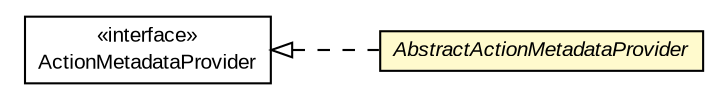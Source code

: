 #!/usr/local/bin/dot
#
# Class diagram 
# Generated by UMLGraph version R5_6-24-gf6e263 (http://www.umlgraph.org/)
#

digraph G {
	edge [fontname="arial",fontsize=10,labelfontname="arial",labelfontsize=10];
	node [fontname="arial",fontsize=10,shape=plaintext];
	nodesep=0.25;
	ranksep=0.5;
	rankdir=LR;
	// com.gwtplatform.dispatch.rest.client.ActionMetadataProvider
	c87375 [label=<<table title="com.gwtplatform.dispatch.rest.client.ActionMetadataProvider" border="0" cellborder="1" cellspacing="0" cellpadding="2" port="p" href="./ActionMetadataProvider.html">
		<tr><td><table border="0" cellspacing="0" cellpadding="1">
<tr><td align="center" balign="center"> &#171;interface&#187; </td></tr>
<tr><td align="center" balign="center"> ActionMetadataProvider </td></tr>
		</table></td></tr>
		</table>>, URL="./ActionMetadataProvider.html", fontname="arial", fontcolor="black", fontsize=10.0];
	// com.gwtplatform.dispatch.rest.client.AbstractActionMetadataProvider
	c87379 [label=<<table title="com.gwtplatform.dispatch.rest.client.AbstractActionMetadataProvider" border="0" cellborder="1" cellspacing="0" cellpadding="2" port="p" bgcolor="lemonChiffon" href="./AbstractActionMetadataProvider.html">
		<tr><td><table border="0" cellspacing="0" cellpadding="1">
<tr><td align="center" balign="center"><font face="arial italic"> AbstractActionMetadataProvider </font></td></tr>
		</table></td></tr>
		</table>>, URL="./AbstractActionMetadataProvider.html", fontname="arial", fontcolor="black", fontsize=10.0];
	//com.gwtplatform.dispatch.rest.client.AbstractActionMetadataProvider implements com.gwtplatform.dispatch.rest.client.ActionMetadataProvider
	c87375:p -> c87379:p [dir=back,arrowtail=empty,style=dashed];
}

